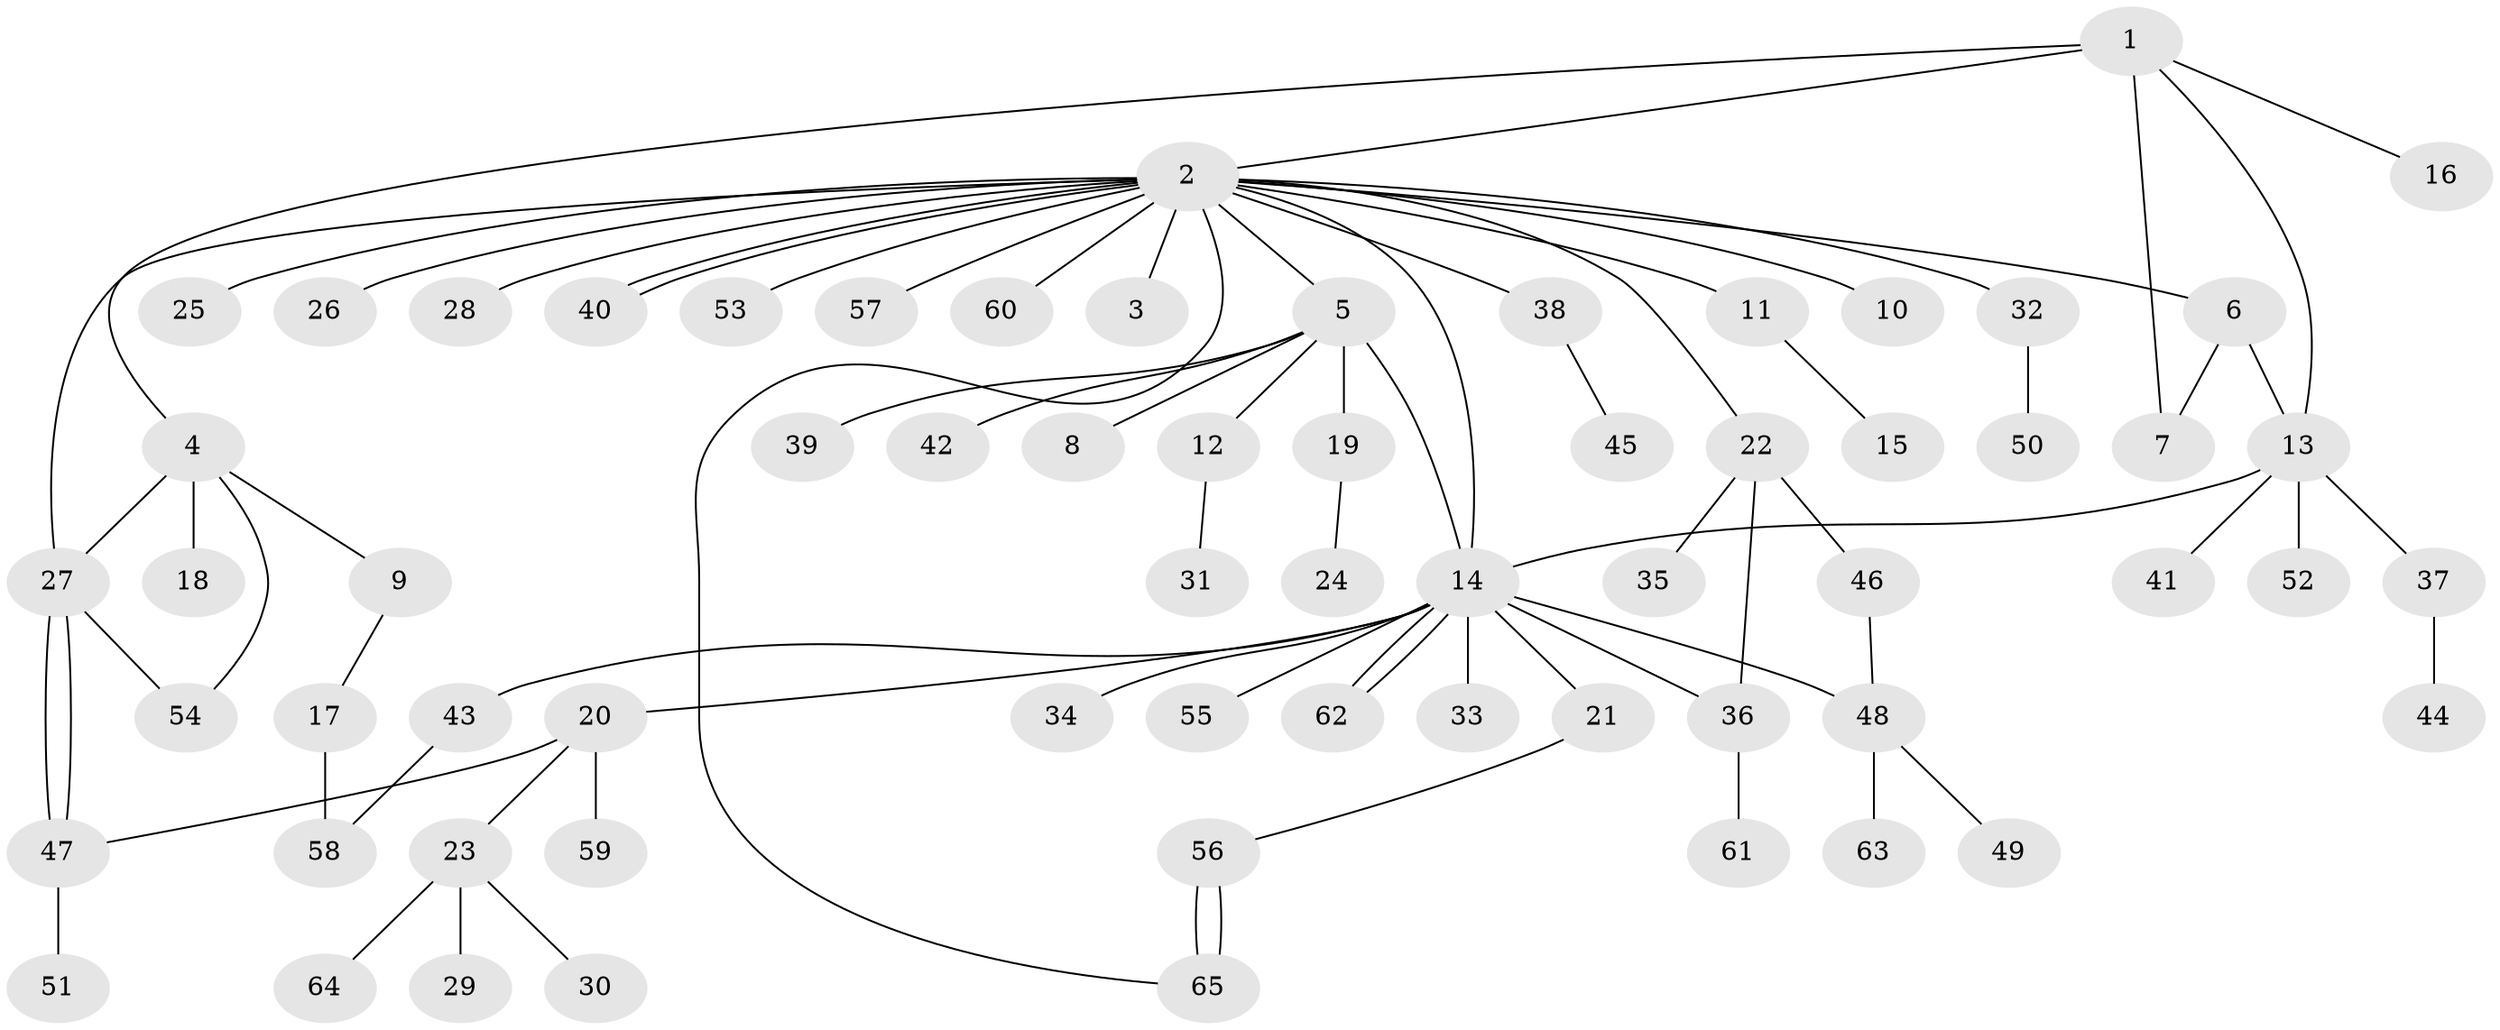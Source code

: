 // Generated by graph-tools (version 1.1) at 2025/25/03/09/25 03:25:59]
// undirected, 65 vertices, 79 edges
graph export_dot {
graph [start="1"]
  node [color=gray90,style=filled];
  1;
  2;
  3;
  4;
  5;
  6;
  7;
  8;
  9;
  10;
  11;
  12;
  13;
  14;
  15;
  16;
  17;
  18;
  19;
  20;
  21;
  22;
  23;
  24;
  25;
  26;
  27;
  28;
  29;
  30;
  31;
  32;
  33;
  34;
  35;
  36;
  37;
  38;
  39;
  40;
  41;
  42;
  43;
  44;
  45;
  46;
  47;
  48;
  49;
  50;
  51;
  52;
  53;
  54;
  55;
  56;
  57;
  58;
  59;
  60;
  61;
  62;
  63;
  64;
  65;
  1 -- 2;
  1 -- 4;
  1 -- 7;
  1 -- 13;
  1 -- 16;
  2 -- 3;
  2 -- 5;
  2 -- 6;
  2 -- 10;
  2 -- 11;
  2 -- 14;
  2 -- 22;
  2 -- 25;
  2 -- 26;
  2 -- 27;
  2 -- 28;
  2 -- 32;
  2 -- 38;
  2 -- 40;
  2 -- 40;
  2 -- 53;
  2 -- 57;
  2 -- 60;
  2 -- 65;
  4 -- 9;
  4 -- 18;
  4 -- 27;
  4 -- 54;
  5 -- 8;
  5 -- 12;
  5 -- 14;
  5 -- 19;
  5 -- 39;
  5 -- 42;
  6 -- 7;
  6 -- 13;
  9 -- 17;
  11 -- 15;
  12 -- 31;
  13 -- 14;
  13 -- 37;
  13 -- 41;
  13 -- 52;
  14 -- 20;
  14 -- 21;
  14 -- 33;
  14 -- 34;
  14 -- 36;
  14 -- 43;
  14 -- 48;
  14 -- 55;
  14 -- 62;
  14 -- 62;
  17 -- 58;
  19 -- 24;
  20 -- 23;
  20 -- 47;
  20 -- 59;
  21 -- 56;
  22 -- 35;
  22 -- 36;
  22 -- 46;
  23 -- 29;
  23 -- 30;
  23 -- 64;
  27 -- 47;
  27 -- 47;
  27 -- 54;
  32 -- 50;
  36 -- 61;
  37 -- 44;
  38 -- 45;
  43 -- 58;
  46 -- 48;
  47 -- 51;
  48 -- 49;
  48 -- 63;
  56 -- 65;
  56 -- 65;
}
